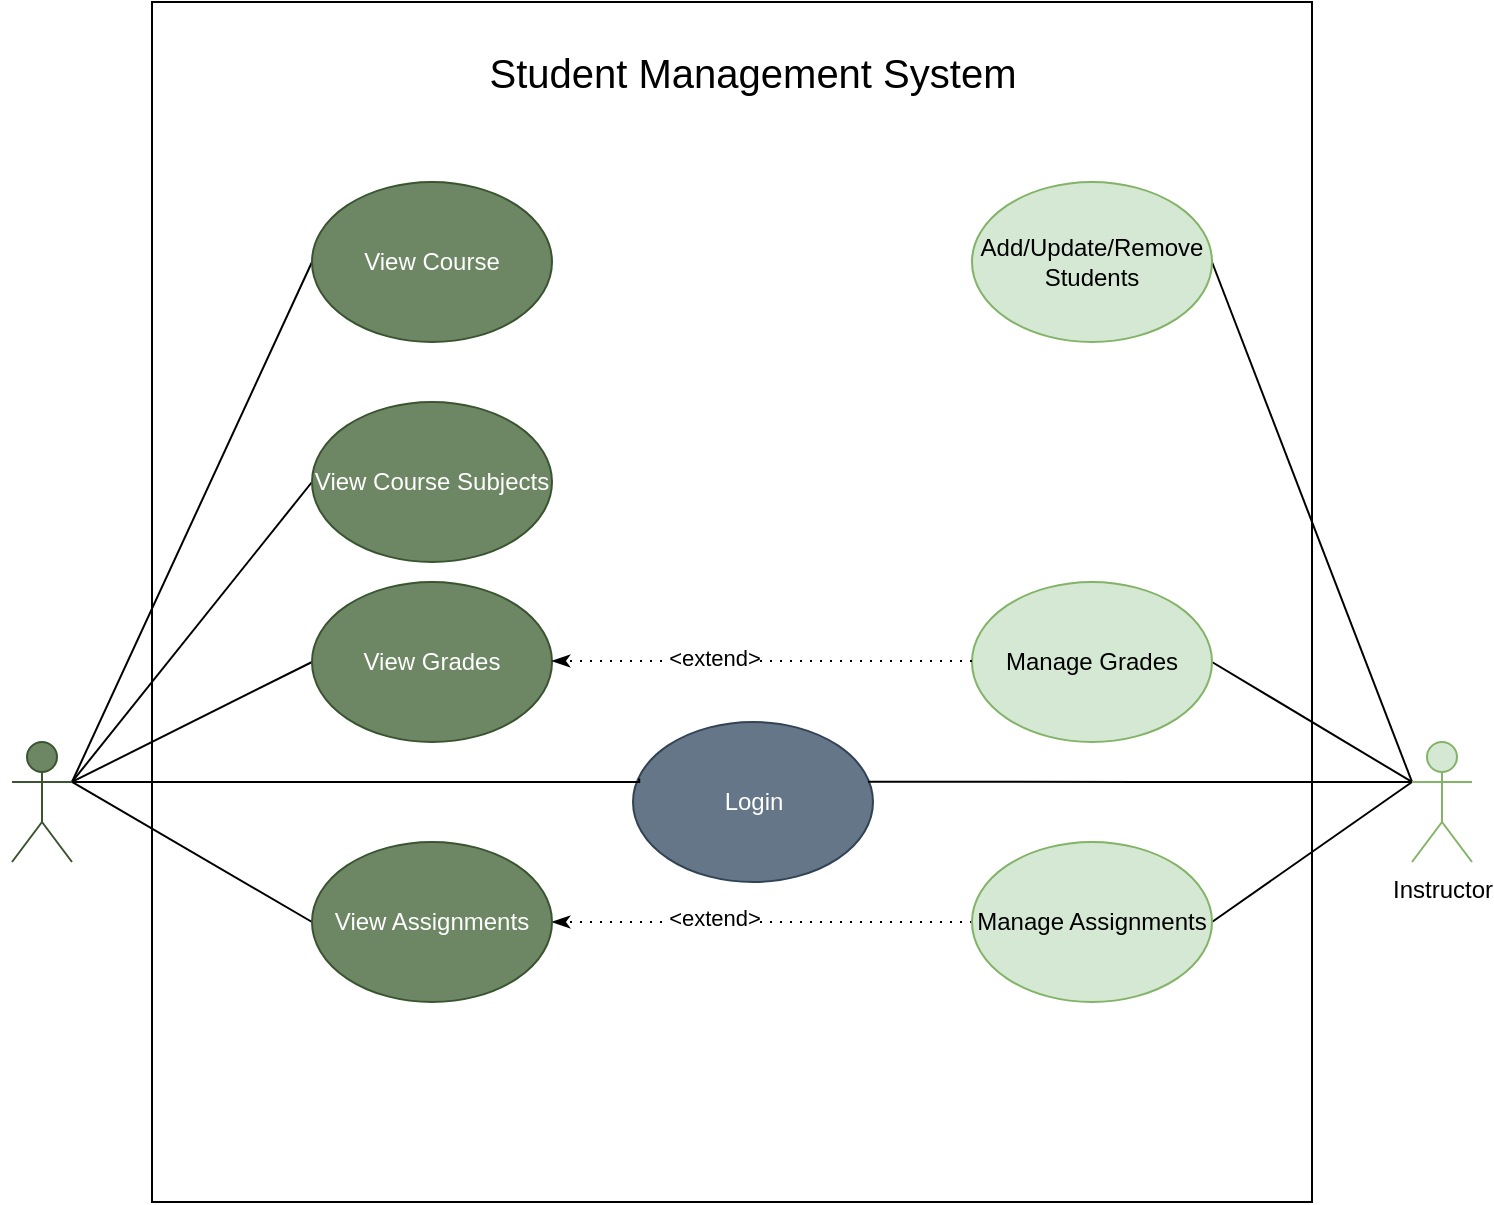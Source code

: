 <mxfile version="24.5.3" type="device">
  <diagram id="C5RBs43oDa-KdzZeNtuy" name="Page-1">
    <mxGraphModel dx="1036" dy="606" grid="1" gridSize="10" guides="1" tooltips="1" connect="1" arrows="1" fold="1" page="1" pageScale="1" pageWidth="827" pageHeight="1169" math="0" shadow="0">
      <root>
        <mxCell id="WIyWlLk6GJQsqaUBKTNV-0" />
        <mxCell id="WIyWlLk6GJQsqaUBKTNV-1" parent="WIyWlLk6GJQsqaUBKTNV-0" />
        <mxCell id="KlMeQNGwliNJjcAqZSJ0-14" value="" style="rounded=0;whiteSpace=wrap;html=1;" vertex="1" parent="WIyWlLk6GJQsqaUBKTNV-1">
          <mxGeometry x="130" y="70" width="580" height="600" as="geometry" />
        </mxCell>
        <mxCell id="KlMeQNGwliNJjcAqZSJ0-25" style="rounded=0;orthogonalLoop=1;jettySize=auto;html=1;exitX=1;exitY=0.333;exitDx=0;exitDy=0;exitPerimeter=0;entryX=0;entryY=0.5;entryDx=0;entryDy=0;endArrow=none;endFill=0;" edge="1" parent="WIyWlLk6GJQsqaUBKTNV-1" source="KlMeQNGwliNJjcAqZSJ0-0" target="KlMeQNGwliNJjcAqZSJ0-22">
          <mxGeometry relative="1" as="geometry" />
        </mxCell>
        <mxCell id="KlMeQNGwliNJjcAqZSJ0-36" style="rounded=0;orthogonalLoop=1;jettySize=auto;html=1;exitX=1;exitY=0.333;exitDx=0;exitDy=0;exitPerimeter=0;entryX=0;entryY=0.5;entryDx=0;entryDy=0;endArrow=none;endFill=0;" edge="1" parent="WIyWlLk6GJQsqaUBKTNV-1" source="KlMeQNGwliNJjcAqZSJ0-0" target="KlMeQNGwliNJjcAqZSJ0-21">
          <mxGeometry relative="1" as="geometry" />
        </mxCell>
        <mxCell id="KlMeQNGwliNJjcAqZSJ0-37" style="rounded=0;orthogonalLoop=1;jettySize=auto;html=1;exitX=1;exitY=0.333;exitDx=0;exitDy=0;exitPerimeter=0;entryX=0;entryY=0.5;entryDx=0;entryDy=0;endArrow=none;endFill=0;" edge="1" parent="WIyWlLk6GJQsqaUBKTNV-1" source="KlMeQNGwliNJjcAqZSJ0-0" target="KlMeQNGwliNJjcAqZSJ0-19">
          <mxGeometry relative="1" as="geometry" />
        </mxCell>
        <mxCell id="KlMeQNGwliNJjcAqZSJ0-38" style="rounded=0;orthogonalLoop=1;jettySize=auto;html=1;exitX=1;exitY=0.333;exitDx=0;exitDy=0;exitPerimeter=0;entryX=0;entryY=0.5;entryDx=0;entryDy=0;endArrow=none;endFill=0;" edge="1" parent="WIyWlLk6GJQsqaUBKTNV-1" source="KlMeQNGwliNJjcAqZSJ0-0" target="KlMeQNGwliNJjcAqZSJ0-28">
          <mxGeometry relative="1" as="geometry" />
        </mxCell>
        <mxCell id="KlMeQNGwliNJjcAqZSJ0-0" value="Student" style="shape=umlActor;verticalLabelPosition=bottom;verticalAlign=top;html=1;fillColor=#6d8764;fontColor=#ffffff;strokeColor=#3A5431;" vertex="1" parent="WIyWlLk6GJQsqaUBKTNV-1">
          <mxGeometry x="60" y="440" width="30" height="60" as="geometry" />
        </mxCell>
        <mxCell id="KlMeQNGwliNJjcAqZSJ0-2" value="&lt;font style=&quot;font-size: 20px;&quot;&gt;Student Management System&lt;/font&gt;" style="text;html=1;align=center;verticalAlign=middle;whiteSpace=wrap;rounded=0;" vertex="1" parent="WIyWlLk6GJQsqaUBKTNV-1">
          <mxGeometry x="280" y="90" width="301" height="30" as="geometry" />
        </mxCell>
        <mxCell id="KlMeQNGwliNJjcAqZSJ0-33" style="rounded=0;orthogonalLoop=1;jettySize=auto;html=1;exitX=0;exitY=0.333;exitDx=0;exitDy=0;exitPerimeter=0;entryX=1;entryY=0.5;entryDx=0;entryDy=0;endArrow=none;endFill=0;" edge="1" parent="WIyWlLk6GJQsqaUBKTNV-1" source="KlMeQNGwliNJjcAqZSJ0-5" target="KlMeQNGwliNJjcAqZSJ0-20">
          <mxGeometry relative="1" as="geometry" />
        </mxCell>
        <mxCell id="KlMeQNGwliNJjcAqZSJ0-34" style="rounded=0;orthogonalLoop=1;jettySize=auto;html=1;exitX=0;exitY=0.333;exitDx=0;exitDy=0;exitPerimeter=0;entryX=1;entryY=0.5;entryDx=0;entryDy=0;endArrow=none;endFill=0;" edge="1" parent="WIyWlLk6GJQsqaUBKTNV-1" source="KlMeQNGwliNJjcAqZSJ0-5" target="KlMeQNGwliNJjcAqZSJ0-27">
          <mxGeometry relative="1" as="geometry" />
        </mxCell>
        <mxCell id="KlMeQNGwliNJjcAqZSJ0-35" style="rounded=0;orthogonalLoop=1;jettySize=auto;html=1;exitX=0;exitY=0.333;exitDx=0;exitDy=0;exitPerimeter=0;entryX=1;entryY=0.5;entryDx=0;entryDy=0;endArrow=none;endFill=0;" edge="1" parent="WIyWlLk6GJQsqaUBKTNV-1" source="KlMeQNGwliNJjcAqZSJ0-5" target="KlMeQNGwliNJjcAqZSJ0-26">
          <mxGeometry relative="1" as="geometry" />
        </mxCell>
        <mxCell id="KlMeQNGwliNJjcAqZSJ0-5" value="Instructor" style="shape=umlActor;verticalLabelPosition=bottom;verticalAlign=top;html=1;fillColor=#d5e8d4;strokeColor=#82b366;" vertex="1" parent="WIyWlLk6GJQsqaUBKTNV-1">
          <mxGeometry x="760" y="440" width="30" height="60" as="geometry" />
        </mxCell>
        <mxCell id="KlMeQNGwliNJjcAqZSJ0-16" value="Login" style="ellipse;whiteSpace=wrap;html=1;fillColor=#647687;strokeColor=#314354;fontColor=#ffffff;" vertex="1" parent="WIyWlLk6GJQsqaUBKTNV-1">
          <mxGeometry x="370.5" y="430" width="120" height="80" as="geometry" />
        </mxCell>
        <mxCell id="KlMeQNGwliNJjcAqZSJ0-17" style="edgeStyle=orthogonalEdgeStyle;rounded=0;orthogonalLoop=1;jettySize=auto;html=1;exitX=0;exitY=0.333;exitDx=0;exitDy=0;exitPerimeter=0;entryX=0.979;entryY=0.373;entryDx=0;entryDy=0;entryPerimeter=0;endArrow=none;endFill=0;" edge="1" parent="WIyWlLk6GJQsqaUBKTNV-1" source="KlMeQNGwliNJjcAqZSJ0-5" target="KlMeQNGwliNJjcAqZSJ0-16">
          <mxGeometry relative="1" as="geometry" />
        </mxCell>
        <mxCell id="KlMeQNGwliNJjcAqZSJ0-19" value="View Course" style="ellipse;whiteSpace=wrap;html=1;fillColor=#6d8764;fontColor=#ffffff;strokeColor=#3A5431;" vertex="1" parent="WIyWlLk6GJQsqaUBKTNV-1">
          <mxGeometry x="210" y="160" width="120" height="80" as="geometry" />
        </mxCell>
        <mxCell id="KlMeQNGwliNJjcAqZSJ0-20" value="Add/Update/Remove Students" style="ellipse;whiteSpace=wrap;html=1;fillColor=#d5e8d4;strokeColor=#82b366;" vertex="1" parent="WIyWlLk6GJQsqaUBKTNV-1">
          <mxGeometry x="540" y="160" width="120" height="80" as="geometry" />
        </mxCell>
        <mxCell id="KlMeQNGwliNJjcAqZSJ0-21" value="View Course Subjects" style="ellipse;whiteSpace=wrap;html=1;fillColor=#6d8764;fontColor=#ffffff;strokeColor=#3A5431;" vertex="1" parent="WIyWlLk6GJQsqaUBKTNV-1">
          <mxGeometry x="210" y="270" width="120" height="80" as="geometry" />
        </mxCell>
        <mxCell id="KlMeQNGwliNJjcAqZSJ0-23" style="edgeStyle=orthogonalEdgeStyle;rounded=0;orthogonalLoop=1;jettySize=auto;html=1;exitX=1;exitY=0.333;exitDx=0;exitDy=0;exitPerimeter=0;endArrow=none;endFill=0;entryX=0.026;entryY=0.353;entryDx=0;entryDy=0;entryPerimeter=0;" edge="1" parent="WIyWlLk6GJQsqaUBKTNV-1" source="KlMeQNGwliNJjcAqZSJ0-0" target="KlMeQNGwliNJjcAqZSJ0-16">
          <mxGeometry relative="1" as="geometry">
            <mxPoint x="370" y="460" as="targetPoint" />
            <Array as="points">
              <mxPoint x="374" y="460" />
            </Array>
          </mxGeometry>
        </mxCell>
        <mxCell id="KlMeQNGwliNJjcAqZSJ0-22" value="View Grades" style="ellipse;whiteSpace=wrap;html=1;fillColor=#6d8764;fontColor=#ffffff;strokeColor=#3A5431;" vertex="1" parent="WIyWlLk6GJQsqaUBKTNV-1">
          <mxGeometry x="210" y="360" width="120" height="80" as="geometry" />
        </mxCell>
        <mxCell id="KlMeQNGwliNJjcAqZSJ0-29" style="edgeStyle=orthogonalEdgeStyle;rounded=0;orthogonalLoop=1;jettySize=auto;html=1;exitX=0;exitY=0.5;exitDx=0;exitDy=0;entryX=1;entryY=0.5;entryDx=0;entryDy=0;dashed=1;dashPattern=1 4;strokeWidth=1;endArrow=classicThin;endFill=1;" edge="1" parent="WIyWlLk6GJQsqaUBKTNV-1" source="KlMeQNGwliNJjcAqZSJ0-26" target="KlMeQNGwliNJjcAqZSJ0-28">
          <mxGeometry relative="1" as="geometry" />
        </mxCell>
        <mxCell id="KlMeQNGwliNJjcAqZSJ0-30" value="&amp;lt;extend&amp;gt;" style="edgeLabel;html=1;align=center;verticalAlign=middle;resizable=0;points=[];" vertex="1" connectable="0" parent="KlMeQNGwliNJjcAqZSJ0-29">
          <mxGeometry x="0.232" y="-2" relative="1" as="geometry">
            <mxPoint as="offset" />
          </mxGeometry>
        </mxCell>
        <mxCell id="KlMeQNGwliNJjcAqZSJ0-26" value="Manage Assignments" style="ellipse;whiteSpace=wrap;html=1;fillColor=#d5e8d4;strokeColor=#82b366;" vertex="1" parent="WIyWlLk6GJQsqaUBKTNV-1">
          <mxGeometry x="540" y="490" width="120" height="80" as="geometry" />
        </mxCell>
        <mxCell id="KlMeQNGwliNJjcAqZSJ0-27" value="Manage Grades" style="ellipse;whiteSpace=wrap;html=1;fillColor=#d5e8d4;strokeColor=#82b366;" vertex="1" parent="WIyWlLk6GJQsqaUBKTNV-1">
          <mxGeometry x="540" y="360" width="120" height="80" as="geometry" />
        </mxCell>
        <mxCell id="KlMeQNGwliNJjcAqZSJ0-28" value="View Assignments" style="ellipse;whiteSpace=wrap;html=1;fillColor=#6d8764;fontColor=#ffffff;strokeColor=#3A5431;" vertex="1" parent="WIyWlLk6GJQsqaUBKTNV-1">
          <mxGeometry x="210" y="490" width="120" height="80" as="geometry" />
        </mxCell>
        <mxCell id="KlMeQNGwliNJjcAqZSJ0-31" style="edgeStyle=orthogonalEdgeStyle;rounded=0;orthogonalLoop=1;jettySize=auto;html=1;exitX=0;exitY=0.5;exitDx=0;exitDy=0;entryX=1;entryY=0.5;entryDx=0;entryDy=0;dashed=1;dashPattern=1 4;strokeWidth=1;endArrow=classicThin;endFill=1;" edge="1" parent="WIyWlLk6GJQsqaUBKTNV-1">
          <mxGeometry relative="1" as="geometry">
            <mxPoint x="540" y="399.5" as="sourcePoint" />
            <mxPoint x="330" y="399.5" as="targetPoint" />
          </mxGeometry>
        </mxCell>
        <mxCell id="KlMeQNGwliNJjcAqZSJ0-32" value="&amp;lt;extend&amp;gt;" style="edgeLabel;html=1;align=center;verticalAlign=middle;resizable=0;points=[];" vertex="1" connectable="0" parent="KlMeQNGwliNJjcAqZSJ0-31">
          <mxGeometry x="0.232" y="-2" relative="1" as="geometry">
            <mxPoint as="offset" />
          </mxGeometry>
        </mxCell>
      </root>
    </mxGraphModel>
  </diagram>
</mxfile>
